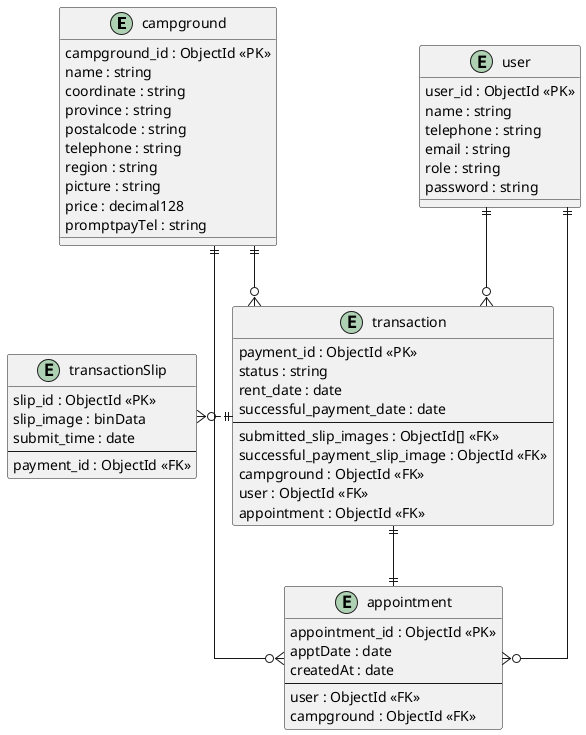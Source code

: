 @startuml DatabaseSchema

skinparam Linetype ortho

entity campground {
  campground_id : ObjectId <<PK>>
  name : string
  coordinate : string
  province : string
  postalcode : string
  telephone : string
  region : string
  picture : string
  price : decimal128
  promptpayTel : string
}
entity appointment {
  appointment_id : ObjectId <<PK>>
  apptDate : date
  createdAt : date
  --
  user : ObjectId <<FK>>
  campground : ObjectId <<FK>>
}

entity user {
  user_id : ObjectId <<PK>>
  name : string
  telephone : string
  email : string
  role : string
  password : string
}

entity transaction {
  payment_id : ObjectId <<PK>>
  status : string /' status: [WAITING, VERIFYING, COMPLETED, REJECTED, CANCELED] '/
  rent_date : date
  successful_payment_date : date
  --
  submitted_slip_images : ObjectId[] <<FK>>
  successful_payment_slip_image : ObjectId <<FK>> 
  campground : ObjectId <<FK>>
  user : ObjectId <<FK>>
  appointment : ObjectId <<FK>>
}

entity transactionSlip {
  slip_id : ObjectId <<PK>>
  slip_image : binData /' image file, must be compressed to be less than 2 MB preferrably for efficient database querying, and for storage efficiency (mongoDB BSON max size is 16 MB) '/
  submit_time : date
  --
  payment_id : ObjectId <<FK>>
}

' entity relation
user ||--o{ appointment
user ||--o{ transaction
campground ||--o{ appointment
campground ||--o{ transaction
transaction ||.left.o{ transactionSlip /' ONE to ZERO_OR_MANY '/
transaction ||--|| appointment
@enduml